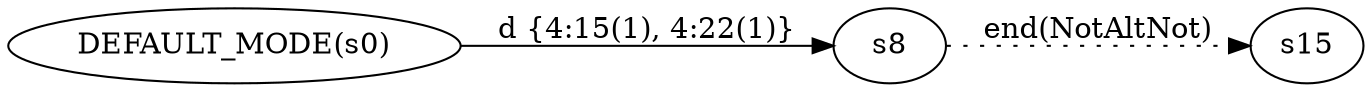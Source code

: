 digraph ATN {
  rankdir=LR;

  "DEFAULT_MODE(s0)" -> s8 [label="d {4:15(1), 4:22(1)}"]
  s8 -> s15 [label="end(NotAltNot)" style=dotted]
}